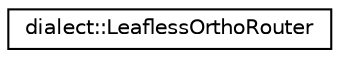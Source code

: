 digraph "Graphical Class Hierarchy"
{
  edge [fontname="Helvetica",fontsize="10",labelfontname="Helvetica",labelfontsize="10"];
  node [fontname="Helvetica",fontsize="10",shape=record];
  rankdir="LR";
  Node0 [label="dialect::LeaflessOrthoRouter",height=0.2,width=0.4,color="black", fillcolor="white", style="filled",URL="$classdialect_1_1LeaflessOrthoRouter.html",tooltip="Does a special orthogonal routing in a graph having no leaves, ensuring that at least two distinct si..."];
}
